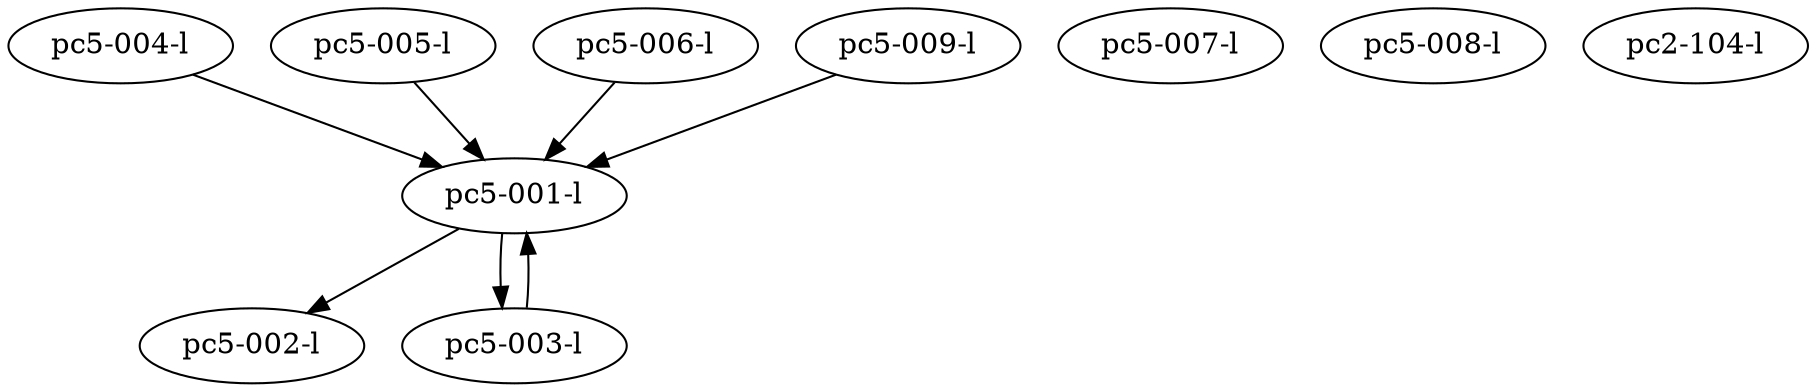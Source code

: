 digraph {
graph [name="graphname"]
a[label="pc5-001-l"];
b[label="pc5-002-l"];
c[label="pc5-003-l"];
d[label="pc5-004-l"];
e[label="pc5-005-l"];
f[label="pc5-006-l"];
g[label="pc5-007-l"];
h[label="pc5-008-l"];
i[label="pc5-009-l"];
j[label="pc2-104-l"];
a->b
a->c
c->a;
d->a;
e->a;
f->a;
i->a;
}
